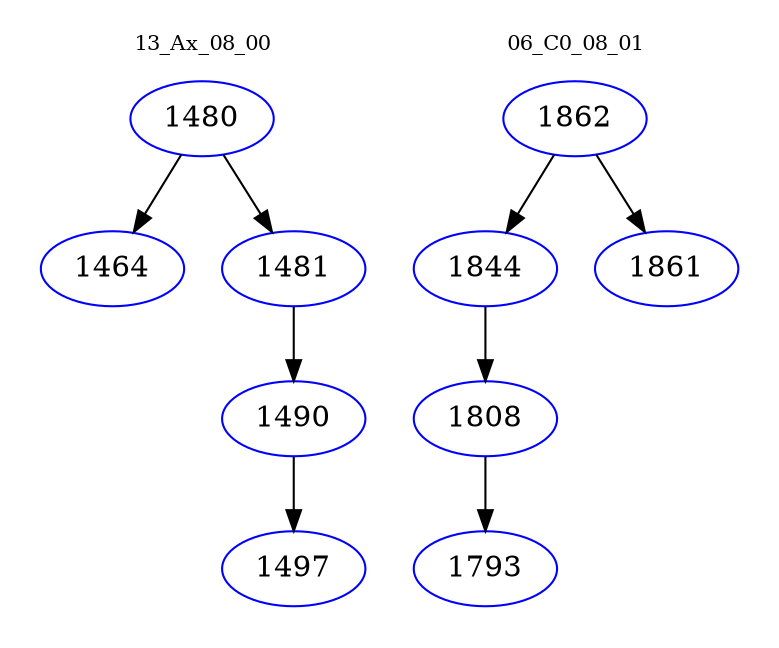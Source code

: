 digraph{
subgraph cluster_0 {
color = white
label = "13_Ax_08_00";
fontsize=10;
T0_1480 [label="1480", color="blue"]
T0_1480 -> T0_1464 [color="black"]
T0_1464 [label="1464", color="blue"]
T0_1480 -> T0_1481 [color="black"]
T0_1481 [label="1481", color="blue"]
T0_1481 -> T0_1490 [color="black"]
T0_1490 [label="1490", color="blue"]
T0_1490 -> T0_1497 [color="black"]
T0_1497 [label="1497", color="blue"]
}
subgraph cluster_1 {
color = white
label = "06_C0_08_01";
fontsize=10;
T1_1862 [label="1862", color="blue"]
T1_1862 -> T1_1844 [color="black"]
T1_1844 [label="1844", color="blue"]
T1_1844 -> T1_1808 [color="black"]
T1_1808 [label="1808", color="blue"]
T1_1808 -> T1_1793 [color="black"]
T1_1793 [label="1793", color="blue"]
T1_1862 -> T1_1861 [color="black"]
T1_1861 [label="1861", color="blue"]
}
}
